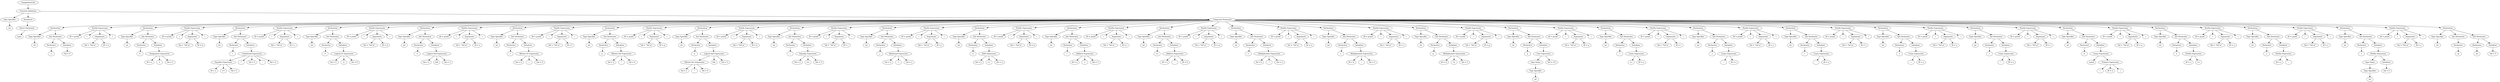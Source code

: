 digraph G {
		Q0[label="CompilationUnit"];
		Q0 -> Q1
		Q1[label="Function Definition"];
		Q1 -> Q2
		Q2[label="Type Specifier"];
		Q2 -> Q3
		Q3[label="int"];
		Q1 -> Q4
		Q4[label="Declarator"];
		Q4 -> Q5
		Q5[label="Direct Declarator"];
		Q5 -> Q6
		Q6[label="main"];
		Q1 -> Q7
		Q7[label="Compound Statement"];
		Q7 -> Q8
		Q8[label="Declaration"];
		Q8 -> Q9
		Q9[label="Type Specifier"];
		Q9 -> Q10
		Q10[label="int"];
		Q8 -> Q11
		Q11[label="Init Declarator"];
		Q11 -> Q12
		Q12[label="Declarator"];
		Q12 -> Q13
		Q13[label="a"];
		Q11 -> Q14
		Q14[label="Initializer"];
		Q14 -> Q15
		Q15[label="Val = 0"];
		Q7 -> Q16
		Q16[label="Postfix Expression"];
		Q16 -> Q17
		Q17[label="ID = printf"];
		Q16 -> Q18
		Q18[label="("];
		Q16 -> Q19
		Q19[label="Arguments"];
		Q19 -> Q20
		Q20[label="Val = \"%d \\n\""];
		Q19 -> Q21
		Q21[label="ID = a"];
		Q16 -> Q22
		Q22[label=")"];
		Q7 -> Q23
		Q23[label="Declaration"];
		Q23 -> Q24
		Q24[label="Type Specifier"];
		Q24 -> Q25
		Q25[label="int"];
		Q23 -> Q26
		Q26[label="Init Declarator"];
		Q26 -> Q27
		Q27[label="Declarator"];
		Q27 -> Q28
		Q28[label="b"];
		Q26 -> Q29
		Q29[label="Initializer"];
		Q29 -> Q30
		Q30[label="Assignment Expression"];
		Q30 -> Q31
		Q31[label="ID = a"];
		Q30 -> Q32
		Q32[label="="];
		Q30 -> Q33
		Q33[label="Val = 5"];
		Q7 -> Q34
		Q34[label="Postfix Expression"];
		Q34 -> Q35
		Q35[label="ID = printf"];
		Q34 -> Q36
		Q36[label="("];
		Q34 -> Q37
		Q37[label="Arguments"];
		Q37 -> Q38
		Q38[label="Val = \"%d \\n\""];
		Q37 -> Q39
		Q39[label="ID = b"];
		Q34 -> Q40
		Q40[label=")"];
		Q7 -> Q41
		Q41[label="Declaration"];
		Q41 -> Q42
		Q42[label="Type Specifier"];
		Q42 -> Q43
		Q43[label="int"];
		Q41 -> Q44
		Q44[label="Init Declarator"];
		Q44 -> Q45
		Q45[label="Declarator"];
		Q45 -> Q46
		Q46[label="c"];
		Q44 -> Q47
		Q47[label="Initializer"];
		Q47 -> Q48
		Q48[label="Conditional Expression"];
		Q48 -> Q49
		Q49[label="Equality Expression"];
		Q49 -> Q50
		Q50[label="ID = a"];
		Q49 -> Q51
		Q51[label="=="];
		Q49 -> Q52
		Q52[label="Val = 5"];
		Q48 -> Q53
		Q53[label="?"];
		Q48 -> Q54
		Q54[label="Val = 3"];
		Q48 -> Q55
		Q55[label=":"];
		Q48 -> Q56
		Q56[label="Val = 4"];
		Q7 -> Q57
		Q57[label="Postfix Expression"];
		Q57 -> Q58
		Q58[label="ID = printf"];
		Q57 -> Q59
		Q59[label="("];
		Q57 -> Q60
		Q60[label="Arguments"];
		Q60 -> Q61
		Q61[label="Val = \"%d \\n\""];
		Q60 -> Q62
		Q62[label="ID = c"];
		Q57 -> Q63
		Q63[label=")"];
		Q7 -> Q64
		Q64[label="Declaration"];
		Q64 -> Q65
		Q65[label="Type Specifier"];
		Q65 -> Q66
		Q66[label="int"];
		Q64 -> Q67
		Q67[label="Init Declarator"];
		Q67 -> Q68
		Q68[label="Declarator"];
		Q68 -> Q69
		Q69[label="d"];
		Q67 -> Q70
		Q70[label="Initializer"];
		Q70 -> Q71
		Q71[label="Logical Or Expression"];
		Q71 -> Q72
		Q72[label="Val = 5"];
		Q71 -> Q73
		Q73[label="||"];
		Q71 -> Q74
		Q74[label="Val = 0"];
		Q7 -> Q75
		Q75[label="Postfix Expression"];
		Q75 -> Q76
		Q76[label="ID = printf"];
		Q75 -> Q77
		Q77[label="("];
		Q75 -> Q78
		Q78[label="Arguments"];
		Q78 -> Q79
		Q79[label="Val = \"%d \\n\""];
		Q78 -> Q80
		Q80[label="ID = d"];
		Q75 -> Q81
		Q81[label=")"];
		Q7 -> Q82
		Q82[label="Declaration"];
		Q82 -> Q83
		Q83[label="Type Specifier"];
		Q83 -> Q84
		Q84[label="int"];
		Q82 -> Q85
		Q85[label="Init Declarator"];
		Q85 -> Q86
		Q86[label="Declarator"];
		Q86 -> Q87
		Q87[label="e"];
		Q85 -> Q88
		Q88[label="Initializer"];
		Q88 -> Q89
		Q89[label="Logical And Expression"];
		Q89 -> Q90
		Q90[label="Val = 2"];
		Q89 -> Q91
		Q91[label="&&"];
		Q89 -> Q92
		Q92[label="Val = 3"];
		Q7 -> Q93
		Q93[label="Postfix Expression"];
		Q93 -> Q94
		Q94[label="ID = printf"];
		Q93 -> Q95
		Q95[label="("];
		Q93 -> Q96
		Q96[label="Arguments"];
		Q96 -> Q97
		Q97[label="Val = \"%d \\n\""];
		Q96 -> Q98
		Q98[label="ID = e"];
		Q93 -> Q99
		Q99[label=")"];
		Q7 -> Q100
		Q100[label="Declaration"];
		Q100 -> Q101
		Q101[label="Type Specifier"];
		Q101 -> Q102
		Q102[label="int"];
		Q100 -> Q103
		Q103[label="Init Declarator"];
		Q103 -> Q104
		Q104[label="Declarator"];
		Q104 -> Q105
		Q105[label="f"];
		Q103 -> Q106
		Q106[label="Initializer"];
		Q106 -> Q107
		Q107[label="Bitwise Or Expression"];
		Q107 -> Q108
		Q108[label="Val = 2"];
		Q107 -> Q109
		Q109[label="|"];
		Q107 -> Q110
		Q110[label="Val = 0"];
		Q7 -> Q111
		Q111[label="Postfix Expression"];
		Q111 -> Q112
		Q112[label="ID = printf"];
		Q111 -> Q113
		Q113[label="("];
		Q111 -> Q114
		Q114[label="Arguments"];
		Q114 -> Q115
		Q115[label="Val = \"%d \\n\""];
		Q114 -> Q116
		Q116[label="ID = f"];
		Q111 -> Q117
		Q117[label=")"];
		Q7 -> Q118
		Q118[label="Declaration"];
		Q118 -> Q119
		Q119[label="Type Specifier"];
		Q119 -> Q120
		Q120[label="int"];
		Q118 -> Q121
		Q121[label="Init Declarator"];
		Q121 -> Q122
		Q122[label="Declarator"];
		Q122 -> Q123
		Q123[label="g"];
		Q121 -> Q124
		Q124[label="Initializer"];
		Q124 -> Q125
		Q125[label="Bitwise Xor Expression"];
		Q125 -> Q126
		Q126[label="Val = 2"];
		Q125 -> Q127
		Q127[label="^"];
		Q125 -> Q128
		Q128[label="Val = 0"];
		Q7 -> Q129
		Q129[label="Postfix Expression"];
		Q129 -> Q130
		Q130[label="ID = printf"];
		Q129 -> Q131
		Q131[label="("];
		Q129 -> Q132
		Q132[label="Arguments"];
		Q132 -> Q133
		Q133[label="Val = \"%d \\n\""];
		Q132 -> Q134
		Q134[label="ID = g"];
		Q129 -> Q135
		Q135[label=")"];
		Q7 -> Q136
		Q136[label="Declaration"];
		Q136 -> Q137
		Q137[label="Type Specifier"];
		Q137 -> Q138
		Q138[label="int"];
		Q136 -> Q139
		Q139[label="Init Declarator"];
		Q139 -> Q140
		Q140[label="Declarator"];
		Q140 -> Q141
		Q141[label="h"];
		Q139 -> Q142
		Q142[label="Initializer"];
		Q142 -> Q143
		Q143[label="Logical And Expression"];
		Q143 -> Q144
		Q144[label="Bitwise Xor Expression"];
		Q144 -> Q145
		Q145[label="Val = 2"];
		Q144 -> Q146
		Q146[label="^"];
		Q144 -> Q147
		Q147[label="Val = 0"];
		Q143 -> Q148
		Q148[label="&&"];
		Q143 -> Q149
		Q149[label="Val = 5"];
		Q7 -> Q150
		Q150[label="Postfix Expression"];
		Q150 -> Q151
		Q151[label="ID = printf"];
		Q150 -> Q152
		Q152[label="("];
		Q150 -> Q153
		Q153[label="Arguments"];
		Q153 -> Q154
		Q154[label="Val = \"%d \\n\""];
		Q153 -> Q155
		Q155[label="ID = h"];
		Q150 -> Q156
		Q156[label=")"];
		Q7 -> Q157
		Q157[label="Declaration"];
		Q157 -> Q158
		Q158[label="Type Specifier"];
		Q158 -> Q159
		Q159[label="int"];
		Q157 -> Q160
		Q160[label="Init Declarator"];
		Q160 -> Q161
		Q161[label="Declarator"];
		Q161 -> Q162
		Q162[label="i"];
		Q160 -> Q163
		Q163[label="Initializer"];
		Q163 -> Q164
		Q164[label="Equality Expression"];
		Q164 -> Q165
		Q165[label="Val = 2"];
		Q164 -> Q166
		Q166[label="=="];
		Q164 -> Q167
		Q167[label="Val = 3"];
		Q7 -> Q168
		Q168[label="Postfix Expression"];
		Q168 -> Q169
		Q169[label="ID = printf"];
		Q168 -> Q170
		Q170[label="("];
		Q168 -> Q171
		Q171[label="Arguments"];
		Q171 -> Q172
		Q172[label="Val = \"%d \\n\""];
		Q171 -> Q173
		Q173[label="ID = i"];
		Q168 -> Q174
		Q174[label=")"];
		Q7 -> Q175
		Q175[label="Declaration"];
		Q175 -> Q176
		Q176[label="Type Specifier"];
		Q176 -> Q177
		Q177[label="int"];
		Q175 -> Q178
		Q178[label="Init Declarator"];
		Q178 -> Q179
		Q179[label="Declarator"];
		Q179 -> Q180
		Q180[label="j"];
		Q178 -> Q181
		Q181[label="Initializer"];
		Q181 -> Q182
		Q182[label="Relational Expression"];
		Q182 -> Q183
		Q183[label="Val = 2"];
		Q182 -> Q184
		Q184[label="<"];
		Q182 -> Q185
		Q185[label="Val = 3"];
		Q7 -> Q186
		Q186[label="Postfix Expression"];
		Q186 -> Q187
		Q187[label="ID = printf"];
		Q186 -> Q188
		Q188[label="("];
		Q186 -> Q189
		Q189[label="Arguments"];
		Q189 -> Q190
		Q190[label="Val = \"%d \\n\""];
		Q189 -> Q191
		Q191[label="ID = j"];
		Q186 -> Q192
		Q192[label=")"];
		Q7 -> Q193
		Q193[label="Declaration"];
		Q193 -> Q194
		Q194[label="Type Specifier"];
		Q194 -> Q195
		Q195[label="int"];
		Q193 -> Q196
		Q196[label="Init Declarator"];
		Q196 -> Q197
		Q197[label="Declarator"];
		Q197 -> Q198
		Q198[label="k"];
		Q196 -> Q199
		Q199[label="Initializer"];
		Q199 -> Q200
		Q200[label="Shift Expression"];
		Q200 -> Q201
		Q201[label="Val = 2"];
		Q200 -> Q202
		Q202[label="<<"];
		Q200 -> Q203
		Q203[label="Val = 2"];
		Q7 -> Q204
		Q204[label="Postfix Expression"];
		Q204 -> Q205
		Q205[label="ID = printf"];
		Q204 -> Q206
		Q206[label="("];
		Q204 -> Q207
		Q207[label="Arguments"];
		Q207 -> Q208
		Q208[label="Val = \"%d \\n\""];
		Q207 -> Q209
		Q209[label="ID = k"];
		Q204 -> Q210
		Q210[label=")"];
		Q7 -> Q211
		Q211[label="Declaration"];
		Q211 -> Q212
		Q212[label="Type Specifier"];
		Q212 -> Q213
		Q213[label="int"];
		Q211 -> Q214
		Q214[label="Init Declarator"];
		Q214 -> Q215
		Q215[label="Declarator"];
		Q215 -> Q216
		Q216[label="l"];
		Q214 -> Q217
		Q217[label="Initializer"];
		Q217 -> Q218
		Q218[label="Additive Expression"];
		Q218 -> Q219
		Q219[label="ID = a"];
		Q218 -> Q220
		Q220[label="+"];
		Q218 -> Q221
		Q221[label="Val = 5"];
		Q7 -> Q222
		Q222[label="Postfix Expression"];
		Q222 -> Q223
		Q223[label="ID = printf"];
		Q222 -> Q224
		Q224[label="("];
		Q222 -> Q225
		Q225[label="Arguments"];
		Q225 -> Q226
		Q226[label="Val = \"%d \\n\""];
		Q225 -> Q227
		Q227[label="ID = l"];
		Q222 -> Q228
		Q228[label=")"];
		Q7 -> Q229
		Q229[label="Declaration"];
		Q229 -> Q230
		Q230[label="Type Specifier"];
		Q230 -> Q231
		Q231[label="int"];
		Q229 -> Q232
		Q232[label="Init Declarator"];
		Q232 -> Q233
		Q233[label="Declarator"];
		Q233 -> Q234
		Q234[label="m"];
		Q232 -> Q235
		Q235[label="Initializer"];
		Q235 -> Q236
		Q236[label="Additive Expression"];
		Q236 -> Q237
		Q237[label="ID = a"];
		Q236 -> Q238
		Q238[label="-"];
		Q236 -> Q239
		Q239[label="ID = b"];
		Q7 -> Q240
		Q240[label="Postfix Expression"];
		Q240 -> Q241
		Q241[label="ID = printf"];
		Q240 -> Q242
		Q242[label="("];
		Q240 -> Q243
		Q243[label="Arguments"];
		Q243 -> Q244
		Q244[label="Val = \"%d \\n\""];
		Q243 -> Q245
		Q245[label="ID = m"];
		Q240 -> Q246
		Q246[label=")"];
		Q7 -> Q247
		Q247[label="Declaration"];
		Q247 -> Q248
		Q248[label="Type Specifier"];
		Q248 -> Q249
		Q249[label="int"];
		Q247 -> Q250
		Q250[label="Init Declarator"];
		Q250 -> Q251
		Q251[label="Declarator"];
		Q251 -> Q252
		Q252[label="n"];
		Q250 -> Q253
		Q253[label="Initializer"];
		Q253 -> Q254
		Q254[label="Multiplication Expression"];
		Q254 -> Q255
		Q255[label="ID = b"];
		Q254 -> Q256
		Q256[label="*"];
		Q254 -> Q257
		Q257[label="Val = 2"];
		Q7 -> Q258
		Q258[label="Postfix Expression"];
		Q258 -> Q259
		Q259[label="ID = printf"];
		Q258 -> Q260
		Q260[label="("];
		Q258 -> Q261
		Q261[label="Arguments"];
		Q261 -> Q262
		Q262[label="Val = \"%d \\n\""];
		Q261 -> Q263
		Q263[label="ID = n"];
		Q258 -> Q264
		Q264[label=")"];
		Q7 -> Q265
		Q265[label="Declaration"];
		Q265 -> Q266
		Q266[label="Type Specifier"];
		Q266 -> Q267
		Q267[label="int"];
		Q265 -> Q268
		Q268[label="Init Declarator"];
		Q268 -> Q269
		Q269[label="Declarator"];
		Q269 -> Q270
		Q270[label="o"];
		Q268 -> Q271
		Q271[label="Initializer"];
		Q271 -> Q272
		Q272[label="Multiplication Expression"];
		Q272 -> Q273
		Q273[label="ID = b"];
		Q272 -> Q274
		Q274[label="/"];
		Q272 -> Q275
		Q275[label="Val = 5"];
		Q7 -> Q276
		Q276[label="Postfix Expression"];
		Q276 -> Q277
		Q277[label="ID = printf"];
		Q276 -> Q278
		Q278[label="("];
		Q276 -> Q279
		Q279[label="Arguments"];
		Q279 -> Q280
		Q280[label="Val = \"%d \\n\""];
		Q279 -> Q281
		Q281[label="ID = o"];
		Q276 -> Q282
		Q282[label=")"];
		Q7 -> Q283
		Q283[label="Declaration"];
		Q283 -> Q284
		Q284[label="Type Specifier"];
		Q284 -> Q285
		Q285[label="int"];
		Q283 -> Q286
		Q286[label="Init Declarator"];
		Q286 -> Q287
		Q287[label="Declarator"];
		Q287 -> Q288
		Q288[label="p"];
		Q286 -> Q289
		Q289[label="Initializer"];
		Q289 -> Q290
		Q290[label="Multiplication Expression"];
		Q290 -> Q291
		Q291[label="ID = d"];
		Q290 -> Q292
		Q292[label="%"];
		Q290 -> Q293
		Q293[label="Val = 3"];
		Q7 -> Q294
		Q294[label="Postfix Expression"];
		Q294 -> Q295
		Q295[label="ID = printf"];
		Q294 -> Q296
		Q296[label="("];
		Q294 -> Q297
		Q297[label="Arguments"];
		Q297 -> Q298
		Q298[label="Val = \"%d \\n\""];
		Q297 -> Q299
		Q299[label="ID = p"];
		Q294 -> Q300
		Q300[label=")"];
		Q7 -> Q301
		Q301[label="Declaration"];
		Q301 -> Q302
		Q302[label="Type Specifier"];
		Q302 -> Q303
		Q303[label="int"];
		Q301 -> Q304
		Q304[label="Init Declarator"];
		Q304 -> Q305
		Q305[label="Declarator"];
		Q305 -> Q306
		Q306[label="q"];
		Q304 -> Q307
		Q307[label="Initializer"];
		Q307 -> Q308
		Q308[label="Cast Expression"];
		Q308 -> Q309
		Q309[label="Type Name"];
		Q309 -> Q310
		Q310[label="Type Specifier"];
		Q310 -> Q311
		Q311[label="int"];
		Q308 -> Q312
		Q312[label="Val = 5.0"];
		Q7 -> Q313
		Q313[label="Postfix Expression"];
		Q313 -> Q314
		Q314[label="ID = printf"];
		Q313 -> Q315
		Q315[label="("];
		Q313 -> Q316
		Q316[label="Arguments"];
		Q316 -> Q317
		Q317[label="Val = \"%d \\n\""];
		Q316 -> Q318
		Q318[label="ID = q"];
		Q313 -> Q319
		Q319[label=")"];
		Q7 -> Q320
		Q320[label="Declaration"];
		Q320 -> Q321
		Q321[label="Type Specifier"];
		Q321 -> Q322
		Q322[label="int"];
		Q320 -> Q323
		Q323[label="Init Declarator"];
		Q323 -> Q324
		Q324[label="Declarator"];
		Q324 -> Q325
		Q325[label="r"];
		Q323 -> Q326
		Q326[label="Initializer"];
		Q326 -> Q327
		Q327[label="Unary Expression"];
		Q327 -> Q328
		Q328[label="++"];
		Q327 -> Q329
		Q329[label="ID = a"];
		Q7 -> Q330
		Q330[label="Postfix Expression"];
		Q330 -> Q331
		Q331[label="ID = printf"];
		Q330 -> Q332
		Q332[label="("];
		Q330 -> Q333
		Q333[label="Arguments"];
		Q333 -> Q334
		Q334[label="Val = \"%d \\n\""];
		Q333 -> Q335
		Q335[label="ID = r"];
		Q330 -> Q336
		Q336[label=")"];
		Q7 -> Q337
		Q337[label="Declaration"];
		Q337 -> Q338
		Q338[label="Type Specifier"];
		Q338 -> Q339
		Q339[label="int"];
		Q337 -> Q340
		Q340[label="Init Declarator"];
		Q340 -> Q341
		Q341[label="Declarator"];
		Q341 -> Q342
		Q342[label="s"];
		Q340 -> Q343
		Q343[label="Initializer"];
		Q343 -> Q344
		Q344[label="Unary Expression"];
		Q344 -> Q345
		Q345[label="--"];
		Q344 -> Q346
		Q346[label="ID = a"];
		Q7 -> Q347
		Q347[label="Postfix Expression"];
		Q347 -> Q348
		Q348[label="ID = printf"];
		Q347 -> Q349
		Q349[label="("];
		Q347 -> Q350
		Q350[label="Arguments"];
		Q350 -> Q351
		Q351[label="Val = \"%d \\n\""];
		Q350 -> Q352
		Q352[label="ID = s"];
		Q347 -> Q353
		Q353[label=")"];
		Q7 -> Q354
		Q354[label="Declaration"];
		Q354 -> Q355
		Q355[label="Type Specifier"];
		Q355 -> Q356
		Q356[label="int"];
		Q354 -> Q357
		Q357[label="Init Declarator"];
		Q357 -> Q358
		Q358[label="Declarator"];
		Q358 -> Q359
		Q359[label="t"];
		Q357 -> Q360
		Q360[label="Initializer"];
		Q360 -> Q361
		Q361[label="Unary Expression"];
		Q361 -> Q362
		Q362[label="-"];
		Q361 -> Q363
		Q363[label="ID = a"];
		Q7 -> Q364
		Q364[label="Postfix Expression"];
		Q364 -> Q365
		Q365[label="ID = printf"];
		Q364 -> Q366
		Q366[label="("];
		Q364 -> Q367
		Q367[label="Arguments"];
		Q367 -> Q368
		Q368[label="Val = \"%d \\n\""];
		Q367 -> Q369
		Q369[label="ID = t"];
		Q364 -> Q370
		Q370[label=")"];
		Q7 -> Q371
		Q371[label="Declaration"];
		Q371 -> Q372
		Q372[label="Type Specifier"];
		Q372 -> Q373
		Q373[label="int"];
		Q371 -> Q374
		Q374[label="Init Declarator"];
		Q374 -> Q375
		Q375[label="Declarator"];
		Q375 -> Q376
		Q376[label="u"];
		Q374 -> Q377
		Q377[label="Initializer"];
		Q377 -> Q378
		Q378[label="Unary Expression"];
		Q378 -> Q379
		Q379[label="~"];
		Q378 -> Q380
		Q380[label="ID = a"];
		Q7 -> Q381
		Q381[label="Postfix Expression"];
		Q381 -> Q382
		Q382[label="ID = printf"];
		Q381 -> Q383
		Q383[label="("];
		Q381 -> Q384
		Q384[label="Arguments"];
		Q384 -> Q385
		Q385[label="Val = \"%d \\n\""];
		Q384 -> Q386
		Q386[label="ID = u"];
		Q381 -> Q387
		Q387[label=")"];
		Q7 -> Q388
		Q388[label="Declaration"];
		Q388 -> Q389
		Q389[label="Type Specifier"];
		Q389 -> Q390
		Q390[label="int"];
		Q388 -> Q391
		Q391[label="Init Declarator"];
		Q391 -> Q392
		Q392[label="Declarator"];
		Q392 -> Q393
		Q393[label="v"];
		Q391 -> Q394
		Q394[label="Initializer"];
		Q394 -> Q395
		Q395[label="Unary Expression"];
		Q395 -> Q396
		Q396[label="!"];
		Q395 -> Q397
		Q397[label="ID = a"];
		Q7 -> Q398
		Q398[label="Postfix Expression"];
		Q398 -> Q399
		Q399[label="ID = printf"];
		Q398 -> Q400
		Q400[label="("];
		Q398 -> Q401
		Q401[label="Arguments"];
		Q401 -> Q402
		Q402[label="Val = \"%d \\n\""];
		Q401 -> Q403
		Q403[label="ID = v"];
		Q398 -> Q404
		Q404[label=")"];
		Q7 -> Q405
		Q405[label="Declaration"];
		Q405 -> Q406
		Q406[label="Type Specifier"];
		Q406 -> Q407
		Q407[label="int"];
		Q405 -> Q408
		Q408[label="Init Declarator"];
		Q408 -> Q409
		Q409[label="Declarator"];
		Q409 -> Q410
		Q410[label="w"];
		Q408 -> Q411
		Q411[label="Initializer"];
		Q411 -> Q412
		Q412[label="Unary Expression"];
		Q412 -> Q413
		Q413[label="sizeof"];
		Q412 -> Q414
		Q414[label="Primary Expression"];
		Q414 -> Q415
		Q415[label="("];
		Q414 -> Q416
		Q416[label="ID = a"];
		Q414 -> Q417
		Q417[label=")"];
		Q7 -> Q418
		Q418[label="Postfix Expression"];
		Q418 -> Q419
		Q419[label="ID = printf"];
		Q418 -> Q420
		Q420[label="("];
		Q418 -> Q421
		Q421[label="Arguments"];
		Q421 -> Q422
		Q422[label="Val = \"%d \\n\""];
		Q421 -> Q423
		Q423[label="ID = w"];
		Q418 -> Q424
		Q424[label=")"];
		Q7 -> Q425
		Q425[label="Declaration"];
		Q425 -> Q426
		Q426[label="Type Specifier"];
		Q426 -> Q427
		Q427[label="int"];
		Q425 -> Q428
		Q428[label="Init Declarator"];
		Q428 -> Q429
		Q429[label="Declarator"];
		Q429 -> Q430
		Q430[label="x"];
		Q428 -> Q431
		Q431[label="Initializer"];
		Q431 -> Q432
		Q432[label="Postfix Expression"];
		Q432 -> Q433
		Q433[label="ID = a"];
		Q432 -> Q434
		Q434[label="++"];
		Q7 -> Q435
		Q435[label="Postfix Expression"];
		Q435 -> Q436
		Q436[label="ID = printf"];
		Q435 -> Q437
		Q437[label="("];
		Q435 -> Q438
		Q438[label="Arguments"];
		Q438 -> Q439
		Q439[label="Val = \"%d \\n\""];
		Q438 -> Q440
		Q440[label="ID = x"];
		Q435 -> Q441
		Q441[label=")"];
		Q7 -> Q442
		Q442[label="Declaration"];
		Q442 -> Q443
		Q443[label="Type Specifier"];
		Q443 -> Q444
		Q444[label="int"];
		Q442 -> Q445
		Q445[label="Init Declarator"];
		Q445 -> Q446
		Q446[label="Declarator"];
		Q446 -> Q447
		Q447[label="y"];
		Q445 -> Q448
		Q448[label="Initializer"];
		Q448 -> Q449
		Q449[label="Postfix Expression"];
		Q449 -> Q450
		Q450[label="ID = a"];
		Q449 -> Q451
		Q451[label="--"];
		Q7 -> Q452
		Q452[label="Postfix Expression"];
		Q452 -> Q453
		Q453[label="ID = printf"];
		Q452 -> Q454
		Q454[label="("];
		Q452 -> Q455
		Q455[label="Arguments"];
		Q455 -> Q456
		Q456[label="Val = \"%d \\n\""];
		Q455 -> Q457
		Q457[label="ID = y"];
		Q452 -> Q458
		Q458[label=")"];
		Q7 -> Q459
		Q459[label="Declaration"];
		Q459 -> Q460
		Q460[label="Type Specifier"];
		Q460 -> Q461
		Q461[label="int"];
		Q459 -> Q462
		Q462[label="Init Declarator"];
		Q462 -> Q463
		Q463[label="Declarator"];
		Q463 -> Q464
		Q464[label="z"];
		Q462 -> Q465
		Q465[label="Initializer"];
		Q465 -> Q466
		Q466[label="Postfix Expression"];
		Q466 -> Q467
		Q467[label="Type Name"];
		Q467 -> Q468
		Q468[label="Type Specifier"];
		Q468 -> Q469
		Q469[label="int"];
		Q466 -> Q470
		Q470[label="Initializer"];
		Q470 -> Q471
		Q471[label="Val = 5"];
		Q7 -> Q472
		Q472[label="Postfix Expression"];
		Q472 -> Q473
		Q473[label="ID = printf"];
		Q472 -> Q474
		Q474[label="("];
		Q472 -> Q475
		Q475[label="Arguments"];
		Q475 -> Q476
		Q476[label="Val = \"%d \\n\""];
		Q475 -> Q477
		Q477[label="ID = z"];
		Q472 -> Q478
		Q478[label=")"];
		Q7 -> Q479
		Q479[label="Declaration"];
		Q479 -> Q480
		Q480[label="Type Specifier"];
		Q480 -> Q481
		Q481[label="int"];
		Q479 -> Q482
		Q482[label="Init Declarator"];
		Q482 -> Q483
		Q483[label="Declarator"];
		Q483 -> Q484
		Q484[label="aa"];
		Q479 -> Q485
		Q485[label="Init Declarator"];
		Q485 -> Q486
		Q486[label="Declarator"];
		Q486 -> Q487
		Q487[label="ab"];
		Q485 -> Q488
		Q488[label="Initializer"];
		Q488 -> Q489
		Q489[label="Val = 5"];
		
}